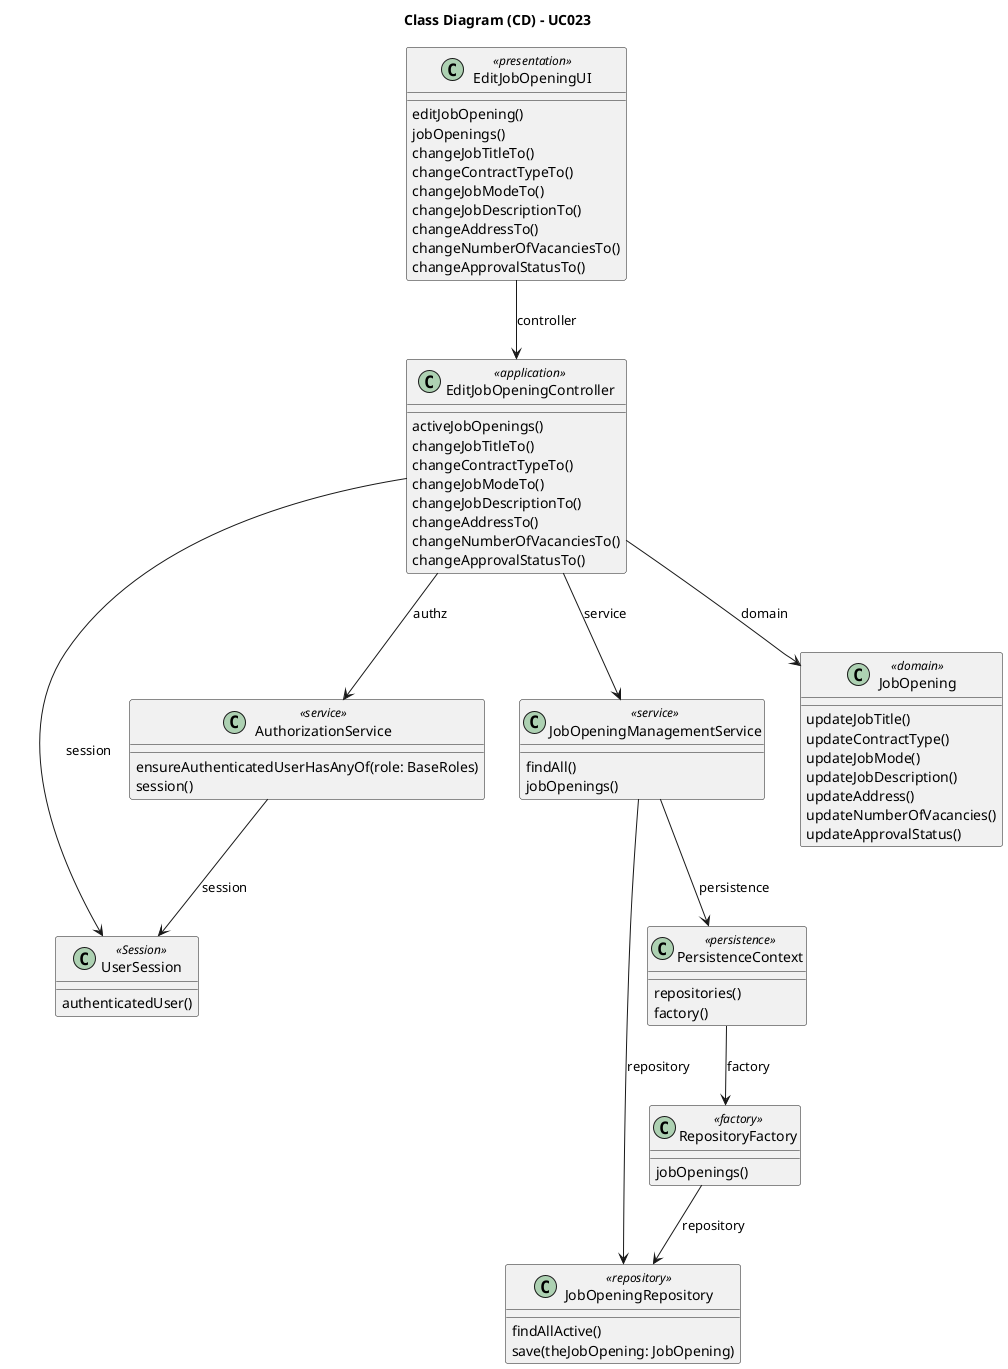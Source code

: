 @startuml
skinparam packageStyle rectangle
skinparam shadowing false

skinparam classAttributeIconSize 0

title Class Diagram (CD) - UC023


    class EditJobOpeningUI <<presentation>> {
        editJobOpening()
        jobOpenings()
        changeJobTitleTo()
        changeContractTypeTo()
        changeJobModeTo()
        changeJobDescriptionTo()
        changeAddressTo()
        changeNumberOfVacanciesTo()
        changeApprovalStatusTo()
    }



    class EditJobOpeningController <<application>> {
        activeJobOpenings()
        changeJobTitleTo()
        changeContractTypeTo()
        changeJobModeTo()
        changeJobDescriptionTo()
        changeAddressTo()
        changeNumberOfVacanciesTo()
        changeApprovalStatusTo()
    }



    class AuthorizationService <<service>> {
        ensureAuthenticatedUserHasAnyOf(role: BaseRoles)
        session()
    }

    class JobOpeningManagementService <<service>> {
        findAll()
        jobOpenings()
    }


    class UserSession <<Session>> {
        authenticatedUser()
    }



    class JobOpening <<domain>> {
        updateJobTitle()
        updateContractType()
        updateJobMode()
        updateJobDescription()
        updateAddress()
        updateNumberOfVacancies()
        updateApprovalStatus()
    }



    class PersistenceContext <<persistence>> {
        repositories()
        factory()
    }


    class RepositoryFactory <<factory>> {
        jobOpenings()
    }



    class JobOpeningRepository <<repository>> {
        findAllActive()
        save(theJobOpening: JobOpening)
    }


EditJobOpeningUI --> EditJobOpeningController: controller
EditJobOpeningController --> AuthorizationService: authz
EditJobOpeningController --> UserSession: session
EditJobOpeningController --> JobOpeningManagementService: service
AuthorizationService --> UserSession: session
JobOpeningManagementService --> PersistenceContext: persistence
PersistenceContext --> RepositoryFactory: factory
RepositoryFactory --> JobOpeningRepository: repository
JobOpeningManagementService --> JobOpeningRepository: repository
EditJobOpeningController --> JobOpening: domain


@enduml